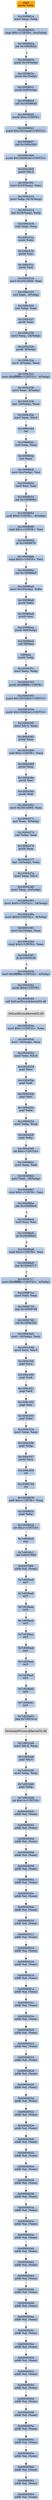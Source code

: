 digraph G {
node[shape=rectangle,style=filled,fillcolor=lightsteelblue,color=lightsteelblue]
bgcolor="transparent"
a0x1000861dpushl_ebp[label="start\npushl %ebp",color="lightgrey",fillcolor="orange"];
a0x1000861emovl_esp_ebp[label="0x1000861e\nmovl %esp, %ebp"];
a0x10008620cmpl_0x1UINT8_0xcebp_[label="0x10008620\ncmpl $0x1<UINT8>, 0xc(%ebp)"];
a0x10008624jne_0x1000862b[label="0x10008624\njne 0x1000862b"];
a0x1000862bpushl_0x10ebp_[label="0x1000862b\npushl 0x10(%ebp)"];
a0x1000862epushl_0xcebp_[label="0x1000862e\npushl 0xc(%ebp)"];
a0x10008631pushl_0x8ebp_[label="0x10008631\npushl 0x8(%ebp)"];
a0x10008634call_0x10008640[label="0x10008634\ncall 0x10008640"];
a0x10008640pushl_0xcUINT8[label="0x10008640\npushl $0xc<UINT8>"];
a0x10008642pushl_0x1001baa8UINT32[label="0x10008642\npushl $0x1001baa8<UINT32>"];
a0x10008647call_0x1000c500[label="0x10008647\ncall 0x1000c500"];
a0x1000c500pushl_0x100082a0UINT32[label="0x1000c500\npushl $0x100082a0<UINT32>"];
a0x1000c505pushl_fs_0[label="0x1000c505\npushl %fs:0"];
a0x1000c50cmovl_0x10esp__eax[label="0x1000c50c\nmovl 0x10(%esp), %eax"];
a0x1000c510movl_ebp_0x10esp_[label="0x1000c510\nmovl %ebp, 0x10(%esp)"];
a0x1000c514leal_0x10esp__ebp[label="0x1000c514\nleal 0x10(%esp), %ebp"];
a0x1000c518subl_eax_esp[label="0x1000c518\nsubl %eax, %esp"];
a0x1000c51apushl_ebx[label="0x1000c51a\npushl %ebx"];
a0x1000c51bpushl_esi[label="0x1000c51b\npushl %esi"];
a0x1000c51cpushl_edi[label="0x1000c51c\npushl %edi"];
a0x1000c51dmovl_0x1001d000_eax[label="0x1000c51d\nmovl 0x1001d000, %eax"];
a0x1000c522xorl_eax__4ebp_[label="0x1000c522\nxorl %eax, -4(%ebp)"];
a0x1000c525xorl_ebp_eax[label="0x1000c525\nxorl %ebp, %eax"];
a0x1000c527pushl_eax[label="0x1000c527\npushl %eax"];
a0x1000c528movl_esp__24ebp_[label="0x1000c528\nmovl %esp, -24(%ebp)"];
a0x1000c52bpushl__8ebp_[label="0x1000c52b\npushl -8(%ebp)"];
a0x1000c52emovl__4ebp__eax[label="0x1000c52e\nmovl -4(%ebp), %eax"];
a0x1000c531movl_0xfffffffeUINT32__4ebp_[label="0x1000c531\nmovl $0xfffffffe<UINT32>, -4(%ebp)"];
a0x1000c538movl_eax__8ebp_[label="0x1000c538\nmovl %eax, -8(%ebp)"];
a0x1000c53bleal__16ebp__eax[label="0x1000c53b\nleal -16(%ebp), %eax"];
a0x1000c53emovl_eax_fs_0[label="0x1000c53e\nmovl %eax, %fs:0"];
a0x1000c544ret[label="0x1000c544\nret"];
a0x1000864cxorl_eax_eax[label="0x1000864c\nxorl %eax, %eax"];
a0x1000864eincl_eax[label="0x1000864e\nincl %eax"];
a0x1000864fmovl_0xcebp__esi[label="0x1000864f\nmovl 0xc(%ebp), %esi"];
a0x10008652testl_esi_esi[label="0x10008652\ntestl %esi, %esi"];
a0x10008654jne_0x10008662[label="0x10008654\njne 0x10008662"];
a0x10008662andl_0x0UINT8__4ebp_[label="0x10008662\nandl $0x0<UINT8>, -4(%ebp)"];
a0x10008666cmpl_0x1UINT8_esi[label="0x10008666\ncmpl $0x1<UINT8>, %esi"];
a0x10008669je_0x10008670[label="0x10008669\nje 0x10008670"];
a0x1000866bcmpl_0x2UINT8_esi[label="0x1000866b\ncmpl $0x2<UINT8>, %esi"];
a0x1000866ejne_0x100086a5[label="0x1000866e\njne 0x100086a5"];
a0x100086a5movl_0x10ebp__ebx[label="0x100086a5\nmovl 0x10(%ebp), %ebx"];
a0x100086a8pushl_ebx[label="0x100086a8\npushl %ebx"];
a0x100086a9pushl_esi[label="0x100086a9\npushl %esi"];
a0x100086aapushl_0x8ebp_[label="0x100086aa\npushl 0x8(%ebp)"];
a0x100086adcall_DllMain[label="0x100086ad\ncall DllMain"];
a0x10004350pushl_ebp[label="DllMain\npushl %ebp"];
a0x10004351movl_esp_ebp[label="0x10004351\nmovl %esp, %ebp"];
a0x10004353pushl_0xfffffffeUINT8[label="0x10004353\npushl $0xfffffffe<UINT8>"];
a0x10004355pushl_0x1001b9c0UINT32[label="0x10004355\npushl $0x1001b9c0<UINT32>"];
a0x1000435apushl_0x100082a0UINT32[label="0x1000435a\npushl $0x100082a0<UINT32>"];
a0x1000435fmovl_fs_0_eax[label="0x1000435f\nmovl %fs:0, %eax"];
a0x10004365pushl_eax[label="0x10004365\npushl %eax"];
a0x10004366subl_0xcUINT8_esp[label="0x10004366\nsubl $0xc<UINT8>, %esp"];
a0x10004369pushl_ebx[label="0x10004369\npushl %ebx"];
a0x1000436apushl_esi[label="0x1000436a\npushl %esi"];
a0x1000436bpushl_edi[label="0x1000436b\npushl %edi"];
a0x1000436cmovl_0x1001d000_eax[label="0x1000436c\nmovl 0x1001d000, %eax"];
a0x10004371xorl_eax__8ebp_[label="0x10004371\nxorl %eax, -8(%ebp)"];
a0x10004374xorl_ebp_eax[label="0x10004374\nxorl %ebp, %eax"];
a0x10004376pushl_eax[label="0x10004376\npushl %eax"];
a0x10004377leal__16ebp__eax[label="0x10004377\nleal -16(%ebp), %eax"];
a0x1000437amovl_eax_fs_0[label="0x1000437a\nmovl %eax, %fs:0"];
a0x10004380movl_esp__24ebp_[label="0x10004380\nmovl %esp, -24(%ebp)"];
a0x10004383movl_0x0UINT32__28ebp_[label="0x10004383\nmovl $0x0<UINT32>, -28(%ebp)"];
a0x1000438amovl_0x0UINT32__4ebp_[label="0x1000438a\nmovl $0x0<UINT32>, -4(%ebp)"];
a0x10004391movl_0xcebp__eax[label="0x10004391\nmovl 0xc(%ebp), %eax"];
a0x10004394cmpl_0x3UINT8_eax[label="0x10004394\ncmpl $0x3<UINT8>, %eax"];
a0x10004397ja_0x1000453b[label="0x10004397\nja 0x1000453b"];
a0x1000453bmovl_0xfffffffeUINT32__4ebp_[label="0x1000453b\nmovl $0xfffffffe<UINT32>, -4(%ebp)"];
a0x10004542pushl_0x0UINT8[label="0x10004542\npushl $0x0<UINT8>"];
a0x10004544call_SetLastError_kernel32_dll[label="0x10004544\ncall SetLastError@kernel32.dll"];
SetLastError_kernel32_dll[label="SetLastError@kernel32.dll",color="lightgrey",fillcolor="lightgrey"];
a0x1000454amovl_0x1UINT32_eax[label="0x1000454a\nmovl $0x1<UINT32>, %eax"];
a0x1000454fmovl__16ebp__ecx[label="0x1000454f\nmovl -16(%ebp), %ecx"];
a0x10004552movl_ecx_fs_0[label="0x10004552\nmovl %ecx, %fs:0"];
a0x10004559popl_ecx[label="0x10004559\npopl %ecx"];
a0x1000455apopl_edi[label="0x1000455a\npopl %edi"];
a0x1000455bpopl_esi[label="0x1000455b\npopl %esi"];
a0x1000455cpopl_ebx[label="0x1000455c\npopl %ebx"];
a0x1000455dmovl_ebp_esp[label="0x1000455d\nmovl %ebp, %esp"];
a0x1000455fpopl_ebp[label="0x1000455f\npopl %ebp"];
a0x10004560ret_0xcUINT16[label="0x10004560\nret $0xc<UINT16>"];
a0x100086b2movl_eax_edi[label="0x100086b2\nmovl %eax, %edi"];
a0x100086b4movl_edi__28ebp_[label="0x100086b4\nmovl %edi, -28(%ebp)"];
a0x100086b7cmpl_0x1UINT8_esi[label="0x100086b7\ncmpl $0x1<UINT8>, %esi"];
a0x100086bajne_0x100086e4[label="0x100086ba\njne 0x100086e4"];
a0x100086e4testl_esi_esi[label="0x100086e4\ntestl %esi, %esi"];
a0x100086e6je_0x100086ed[label="0x100086e6\nje 0x100086ed"];
a0x100086e8cmpl_0x3UINT8_esi[label="0x100086e8\ncmpl $0x3<UINT8>, %esi"];
a0x100086ebjne_0x10008717[label="0x100086eb\njne 0x10008717"];
a0x10008717movl_0xfffffffeUINT32__4ebp_[label="0x10008717\nmovl $0xfffffffe<UINT32>, -4(%ebp)"];
a0x1000871emovl_edi_eax[label="0x1000871e\nmovl %edi, %eax"];
a0x10008720jmp_0x10008748[label="0x10008720\njmp 0x10008748"];
a0x10008748call_0x1000c545[label="0x10008748\ncall 0x1000c545"];
a0x1000c545movl__16ebp__ecx[label="0x1000c545\nmovl -16(%ebp), %ecx"];
a0x1000c548movl_ecx_fs_0[label="0x1000c548\nmovl %ecx, %fs:0"];
a0x1000c54fpopl_ecx[label="0x1000c54f\npopl %ecx"];
a0x1000c550popl_edi[label="0x1000c550\npopl %edi"];
a0x1000c551popl_edi[label="0x1000c551\npopl %edi"];
a0x1000c552popl_esi[label="0x1000c552\npopl %esi"];
a0x1000c553popl_ebx[label="0x1000c553\npopl %ebx"];
a0x1000c554movl_ebp_esp[label="0x1000c554\nmovl %ebp, %esp"];
a0x1000c556popl_ebp[label="0x1000c556\npopl %ebp"];
a0x1000c557pushl_ecx[label="0x1000c557\npushl %ecx"];
a0x1000c558ret[label="0x1000c558\nret"];
a0x1000874dret[label="0x1000874d\nret"];
a0x10008639addl_0xcUINT8_esp[label="0x10008639\naddl $0xc<UINT8>, %esp"];
a0x1000863cpopl_ebp[label="0x1000863c\npopl %ebp"];
a0x1000863dret_0xcUINT16[label="0x1000863d\nret $0xc<UINT16>"];
a0x7c8000c0nop_[label="0x7c8000c0\nnop "];
a0x7c8000c1call_0x63d7f9f4[label="0x7c8000c1\ncall 0x63d7f9f4"];
a0x63d7f9f4addb_al_eax_[label="0x63d7f9f4\naddb %al, (%eax)"];
a0x7c839aa8int3_[label="0x7c839aa8\nint3 "];
a0x7c839aa9int3_[label="0x7c839aa9\nint3 "];
a0x7c839aaaint3_[label="0x7c839aaa\nint3 "];
a0x7c839aabint3_[label="0x7c839aab\nint3 "];
a0x7c839aacint3_[label="0x7c839aac\nint3 "];
a0x7c839aadint3_[label="0x7c839aad\nint3 "];
a0x7c839aaeint3_[label="0x7c839aae\nint3 "];
a0x7c839aafint3_[label="0x7c839aaf\nint3 "];
a0x7c839ab0int3_[label="0x7c839ab0\nint3 "];
a0x7c839ab1int3_[label="0x7c839ab1\nint3 "];
a0x7c839ab2jmp_0x7c801e1a[label="0x7c839ab2\njmp 0x7c801e1a"];
TerminateProcess_kernel32_dll[label="TerminateProcess@kernel32.dll",color="lightgrey",fillcolor="lightgrey"];
a0x7c9032a8movl_fs_0_esp[label="0x7c9032a8\nmovl %fs:0, %esp"];
a0x7c9032afpopl_fs_0[label="0x7c9032af\npopl %fs:0"];
a0x7c9032b6movl_ebp_esp[label="0x7c9032b6\nmovl %ebp, %esp"];
a0x7c9032b8popl_ebp[label="0x7c9032b8\npopl %ebp"];
a0x7c9032b9ret_0x14UINT16[label="0x7c9032b9\nret $0x14<UINT16>"];
a0x00000000addb_al_eax_[label="0x00000000\naddb %al, (%eax)"];
a0x00000002addb_al_eax_[label="0x00000002\naddb %al, (%eax)"];
a0x00000004addb_al_eax_[label="0x00000004\naddb %al, (%eax)"];
a0x00000006addb_al_eax_[label="0x00000006\naddb %al, (%eax)"];
a0x00000008addb_al_eax_[label="0x00000008\naddb %al, (%eax)"];
a0x0000000aaddb_al_eax_[label="0x0000000a\naddb %al, (%eax)"];
a0x0000000caddb_al_eax_[label="0x0000000c\naddb %al, (%eax)"];
a0x0000000eaddb_al_eax_[label="0x0000000e\naddb %al, (%eax)"];
a0x00000010addb_al_eax_[label="0x00000010\naddb %al, (%eax)"];
a0x00000012addb_al_eax_[label="0x00000012\naddb %al, (%eax)"];
a0x00000014addb_al_eax_[label="0x00000014\naddb %al, (%eax)"];
a0x00000016addb_al_eax_[label="0x00000016\naddb %al, (%eax)"];
a0x00000018addb_al_eax_[label="0x00000018\naddb %al, (%eax)"];
a0x0000001aaddb_al_eax_[label="0x0000001a\naddb %al, (%eax)"];
a0x0000001caddb_al_eax_[label="0x0000001c\naddb %al, (%eax)"];
a0x0000001eaddb_al_eax_[label="0x0000001e\naddb %al, (%eax)"];
a0x00000020addb_al_eax_[label="0x00000020\naddb %al, (%eax)"];
a0x00000022addb_al_eax_[label="0x00000022\naddb %al, (%eax)"];
a0x00000024addb_al_eax_[label="0x00000024\naddb %al, (%eax)"];
a0x00000026addb_al_eax_[label="0x00000026\naddb %al, (%eax)"];
a0x00000028addb_al_eax_[label="0x00000028\naddb %al, (%eax)"];
a0x0000002aaddb_al_eax_[label="0x0000002a\naddb %al, (%eax)"];
a0x0000002caddb_al_eax_[label="0x0000002c\naddb %al, (%eax)"];
a0x0000002eaddb_al_eax_[label="0x0000002e\naddb %al, (%eax)"];
a0x00000030addb_al_eax_[label="0x00000030\naddb %al, (%eax)"];
a0x00000032addb_al_eax_[label="0x00000032\naddb %al, (%eax)"];
a0x00000034addb_al_eax_[label="0x00000034\naddb %al, (%eax)"];
a0x00000036addb_al_eax_[label="0x00000036\naddb %al, (%eax)"];
a0x00000038addb_al_eax_[label="0x00000038\naddb %al, (%eax)"];
a0x0000003aaddb_al_eax_[label="0x0000003a\naddb %al, (%eax)"];
a0x0000003caddb_al_eax_[label="0x0000003c\naddb %al, (%eax)"];
a0x0000003eaddb_al_eax_[label="0x0000003e\naddb %al, (%eax)"];
a0x00000040addb_al_eax_[label="0x00000040\naddb %al, (%eax)"];
a0x00000042addb_al_eax_[label="0x00000042\naddb %al, (%eax)"];
a0x00000044addb_al_eax_[label="0x00000044\naddb %al, (%eax)"];
a0x00000046addb_al_eax_[label="0x00000046\naddb %al, (%eax)"];
a0x00000048addb_al_eax_[label="0x00000048\naddb %al, (%eax)"];
a0x0000004aaddb_al_eax_[label="0x0000004a\naddb %al, (%eax)"];
a0x0000004caddb_al_eax_[label="0x0000004c\naddb %al, (%eax)"];
a0x0000004eaddb_al_eax_[label="0x0000004e\naddb %al, (%eax)"];
a0x00000050addb_al_eax_[label="0x00000050\naddb %al, (%eax)"];
a0x00000052addb_al_eax_[label="0x00000052\naddb %al, (%eax)"];
a0x00000054addb_al_eax_[label="0x00000054\naddb %al, (%eax)"];
a0x00000056addb_al_eax_[label="0x00000056\naddb %al, (%eax)"];
a0x00000058addb_al_eax_[label="0x00000058\naddb %al, (%eax)"];
a0x0000005aaddb_al_eax_[label="0x0000005a\naddb %al, (%eax)"];
a0x0000005caddb_al_eax_[label="0x0000005c\naddb %al, (%eax)"];
a0x0000005eaddb_al_eax_[label="0x0000005e\naddb %al, (%eax)"];
a0x00000060addb_al_eax_[label="0x00000060\naddb %al, (%eax)"];
a0x00000062addb_al_eax_[label="0x00000062\naddb %al, (%eax)"];
a0x00000064addb_al_eax_[label="0x00000064\naddb %al, (%eax)"];
a0x1000861dpushl_ebp -> a0x1000861emovl_esp_ebp [color="#000000"];
a0x1000861emovl_esp_ebp -> a0x10008620cmpl_0x1UINT8_0xcebp_ [color="#000000"];
a0x10008620cmpl_0x1UINT8_0xcebp_ -> a0x10008624jne_0x1000862b [color="#000000"];
a0x10008624jne_0x1000862b -> a0x1000862bpushl_0x10ebp_ [color="#000000",label="T"];
a0x1000862bpushl_0x10ebp_ -> a0x1000862epushl_0xcebp_ [color="#000000"];
a0x1000862epushl_0xcebp_ -> a0x10008631pushl_0x8ebp_ [color="#000000"];
a0x10008631pushl_0x8ebp_ -> a0x10008634call_0x10008640 [color="#000000"];
a0x10008634call_0x10008640 -> a0x10008640pushl_0xcUINT8 [color="#000000"];
a0x10008640pushl_0xcUINT8 -> a0x10008642pushl_0x1001baa8UINT32 [color="#000000"];
a0x10008642pushl_0x1001baa8UINT32 -> a0x10008647call_0x1000c500 [color="#000000"];
a0x10008647call_0x1000c500 -> a0x1000c500pushl_0x100082a0UINT32 [color="#000000"];
a0x1000c500pushl_0x100082a0UINT32 -> a0x1000c505pushl_fs_0 [color="#000000"];
a0x1000c505pushl_fs_0 -> a0x1000c50cmovl_0x10esp__eax [color="#000000"];
a0x1000c50cmovl_0x10esp__eax -> a0x1000c510movl_ebp_0x10esp_ [color="#000000"];
a0x1000c510movl_ebp_0x10esp_ -> a0x1000c514leal_0x10esp__ebp [color="#000000"];
a0x1000c514leal_0x10esp__ebp -> a0x1000c518subl_eax_esp [color="#000000"];
a0x1000c518subl_eax_esp -> a0x1000c51apushl_ebx [color="#000000"];
a0x1000c51apushl_ebx -> a0x1000c51bpushl_esi [color="#000000"];
a0x1000c51bpushl_esi -> a0x1000c51cpushl_edi [color="#000000"];
a0x1000c51cpushl_edi -> a0x1000c51dmovl_0x1001d000_eax [color="#000000"];
a0x1000c51dmovl_0x1001d000_eax -> a0x1000c522xorl_eax__4ebp_ [color="#000000"];
a0x1000c522xorl_eax__4ebp_ -> a0x1000c525xorl_ebp_eax [color="#000000"];
a0x1000c525xorl_ebp_eax -> a0x1000c527pushl_eax [color="#000000"];
a0x1000c527pushl_eax -> a0x1000c528movl_esp__24ebp_ [color="#000000"];
a0x1000c528movl_esp__24ebp_ -> a0x1000c52bpushl__8ebp_ [color="#000000"];
a0x1000c52bpushl__8ebp_ -> a0x1000c52emovl__4ebp__eax [color="#000000"];
a0x1000c52emovl__4ebp__eax -> a0x1000c531movl_0xfffffffeUINT32__4ebp_ [color="#000000"];
a0x1000c531movl_0xfffffffeUINT32__4ebp_ -> a0x1000c538movl_eax__8ebp_ [color="#000000"];
a0x1000c538movl_eax__8ebp_ -> a0x1000c53bleal__16ebp__eax [color="#000000"];
a0x1000c53bleal__16ebp__eax -> a0x1000c53emovl_eax_fs_0 [color="#000000"];
a0x1000c53emovl_eax_fs_0 -> a0x1000c544ret [color="#000000"];
a0x1000c544ret -> a0x1000864cxorl_eax_eax [color="#000000"];
a0x1000864cxorl_eax_eax -> a0x1000864eincl_eax [color="#000000"];
a0x1000864eincl_eax -> a0x1000864fmovl_0xcebp__esi [color="#000000"];
a0x1000864fmovl_0xcebp__esi -> a0x10008652testl_esi_esi [color="#000000"];
a0x10008652testl_esi_esi -> a0x10008654jne_0x10008662 [color="#000000"];
a0x10008654jne_0x10008662 -> a0x10008662andl_0x0UINT8__4ebp_ [color="#000000",label="T"];
a0x10008662andl_0x0UINT8__4ebp_ -> a0x10008666cmpl_0x1UINT8_esi [color="#000000"];
a0x10008666cmpl_0x1UINT8_esi -> a0x10008669je_0x10008670 [color="#000000"];
a0x10008669je_0x10008670 -> a0x1000866bcmpl_0x2UINT8_esi [color="#000000",label="F"];
a0x1000866bcmpl_0x2UINT8_esi -> a0x1000866ejne_0x100086a5 [color="#000000"];
a0x1000866ejne_0x100086a5 -> a0x100086a5movl_0x10ebp__ebx [color="#000000",label="T"];
a0x100086a5movl_0x10ebp__ebx -> a0x100086a8pushl_ebx [color="#000000"];
a0x100086a8pushl_ebx -> a0x100086a9pushl_esi [color="#000000"];
a0x100086a9pushl_esi -> a0x100086aapushl_0x8ebp_ [color="#000000"];
a0x100086aapushl_0x8ebp_ -> a0x100086adcall_DllMain [color="#000000"];
a0x100086adcall_DllMain -> a0x10004350pushl_ebp [color="#000000"];
a0x10004350pushl_ebp -> a0x10004351movl_esp_ebp [color="#000000"];
a0x10004351movl_esp_ebp -> a0x10004353pushl_0xfffffffeUINT8 [color="#000000"];
a0x10004353pushl_0xfffffffeUINT8 -> a0x10004355pushl_0x1001b9c0UINT32 [color="#000000"];
a0x10004355pushl_0x1001b9c0UINT32 -> a0x1000435apushl_0x100082a0UINT32 [color="#000000"];
a0x1000435apushl_0x100082a0UINT32 -> a0x1000435fmovl_fs_0_eax [color="#000000"];
a0x1000435fmovl_fs_0_eax -> a0x10004365pushl_eax [color="#000000"];
a0x10004365pushl_eax -> a0x10004366subl_0xcUINT8_esp [color="#000000"];
a0x10004366subl_0xcUINT8_esp -> a0x10004369pushl_ebx [color="#000000"];
a0x10004369pushl_ebx -> a0x1000436apushl_esi [color="#000000"];
a0x1000436apushl_esi -> a0x1000436bpushl_edi [color="#000000"];
a0x1000436bpushl_edi -> a0x1000436cmovl_0x1001d000_eax [color="#000000"];
a0x1000436cmovl_0x1001d000_eax -> a0x10004371xorl_eax__8ebp_ [color="#000000"];
a0x10004371xorl_eax__8ebp_ -> a0x10004374xorl_ebp_eax [color="#000000"];
a0x10004374xorl_ebp_eax -> a0x10004376pushl_eax [color="#000000"];
a0x10004376pushl_eax -> a0x10004377leal__16ebp__eax [color="#000000"];
a0x10004377leal__16ebp__eax -> a0x1000437amovl_eax_fs_0 [color="#000000"];
a0x1000437amovl_eax_fs_0 -> a0x10004380movl_esp__24ebp_ [color="#000000"];
a0x10004380movl_esp__24ebp_ -> a0x10004383movl_0x0UINT32__28ebp_ [color="#000000"];
a0x10004383movl_0x0UINT32__28ebp_ -> a0x1000438amovl_0x0UINT32__4ebp_ [color="#000000"];
a0x1000438amovl_0x0UINT32__4ebp_ -> a0x10004391movl_0xcebp__eax [color="#000000"];
a0x10004391movl_0xcebp__eax -> a0x10004394cmpl_0x3UINT8_eax [color="#000000"];
a0x10004394cmpl_0x3UINT8_eax -> a0x10004397ja_0x1000453b [color="#000000"];
a0x10004397ja_0x1000453b -> a0x1000453bmovl_0xfffffffeUINT32__4ebp_ [color="#000000",label="T"];
a0x1000453bmovl_0xfffffffeUINT32__4ebp_ -> a0x10004542pushl_0x0UINT8 [color="#000000"];
a0x10004542pushl_0x0UINT8 -> a0x10004544call_SetLastError_kernel32_dll [color="#000000"];
a0x10004544call_SetLastError_kernel32_dll -> SetLastError_kernel32_dll [color="#000000"];
SetLastError_kernel32_dll -> a0x1000454amovl_0x1UINT32_eax [color="#000000"];
a0x1000454amovl_0x1UINT32_eax -> a0x1000454fmovl__16ebp__ecx [color="#000000"];
a0x1000454fmovl__16ebp__ecx -> a0x10004552movl_ecx_fs_0 [color="#000000"];
a0x10004552movl_ecx_fs_0 -> a0x10004559popl_ecx [color="#000000"];
a0x10004559popl_ecx -> a0x1000455apopl_edi [color="#000000"];
a0x1000455apopl_edi -> a0x1000455bpopl_esi [color="#000000"];
a0x1000455bpopl_esi -> a0x1000455cpopl_ebx [color="#000000"];
a0x1000455cpopl_ebx -> a0x1000455dmovl_ebp_esp [color="#000000"];
a0x1000455dmovl_ebp_esp -> a0x1000455fpopl_ebp [color="#000000"];
a0x1000455fpopl_ebp -> a0x10004560ret_0xcUINT16 [color="#000000"];
a0x10004560ret_0xcUINT16 -> a0x100086b2movl_eax_edi [color="#000000"];
a0x100086b2movl_eax_edi -> a0x100086b4movl_edi__28ebp_ [color="#000000"];
a0x100086b4movl_edi__28ebp_ -> a0x100086b7cmpl_0x1UINT8_esi [color="#000000"];
a0x100086b7cmpl_0x1UINT8_esi -> a0x100086bajne_0x100086e4 [color="#000000"];
a0x100086bajne_0x100086e4 -> a0x100086e4testl_esi_esi [color="#000000",label="T"];
a0x100086e4testl_esi_esi -> a0x100086e6je_0x100086ed [color="#000000"];
a0x100086e6je_0x100086ed -> a0x100086e8cmpl_0x3UINT8_esi [color="#000000",label="F"];
a0x100086e8cmpl_0x3UINT8_esi -> a0x100086ebjne_0x10008717 [color="#000000"];
a0x100086ebjne_0x10008717 -> a0x10008717movl_0xfffffffeUINT32__4ebp_ [color="#000000",label="T"];
a0x10008717movl_0xfffffffeUINT32__4ebp_ -> a0x1000871emovl_edi_eax [color="#000000"];
a0x1000871emovl_edi_eax -> a0x10008720jmp_0x10008748 [color="#000000"];
a0x10008720jmp_0x10008748 -> a0x10008748call_0x1000c545 [color="#000000"];
a0x10008748call_0x1000c545 -> a0x1000c545movl__16ebp__ecx [color="#000000"];
a0x1000c545movl__16ebp__ecx -> a0x1000c548movl_ecx_fs_0 [color="#000000"];
a0x1000c548movl_ecx_fs_0 -> a0x1000c54fpopl_ecx [color="#000000"];
a0x1000c54fpopl_ecx -> a0x1000c550popl_edi [color="#000000"];
a0x1000c550popl_edi -> a0x1000c551popl_edi [color="#000000"];
a0x1000c551popl_edi -> a0x1000c552popl_esi [color="#000000"];
a0x1000c552popl_esi -> a0x1000c553popl_ebx [color="#000000"];
a0x1000c553popl_ebx -> a0x1000c554movl_ebp_esp [color="#000000"];
a0x1000c554movl_ebp_esp -> a0x1000c556popl_ebp [color="#000000"];
a0x1000c556popl_ebp -> a0x1000c557pushl_ecx [color="#000000"];
a0x1000c557pushl_ecx -> a0x1000c558ret [color="#000000"];
a0x1000c558ret -> a0x1000874dret [color="#000000"];
a0x1000874dret -> a0x10008639addl_0xcUINT8_esp [color="#000000"];
a0x10008639addl_0xcUINT8_esp -> a0x1000863cpopl_ebp [color="#000000"];
a0x1000863cpopl_ebp -> a0x1000863dret_0xcUINT16 [color="#000000"];
a0x1000863dret_0xcUINT16 -> a0x7c8000c0nop_ [color="#000000"];
a0x7c8000c0nop_ -> a0x7c8000c1call_0x63d7f9f4 [color="#000000"];
a0x7c8000c1call_0x63d7f9f4 -> a0x63d7f9f4addb_al_eax_ [color="#000000"];
a0x63d7f9f4addb_al_eax_ -> a0x7c839aa8int3_ [color="#000000"];
a0x7c839aa8int3_ -> a0x7c839aa9int3_ [color="#000000"];
a0x7c839aa9int3_ -> a0x7c839aaaint3_ [color="#000000"];
a0x7c839aaaint3_ -> a0x7c839aabint3_ [color="#000000"];
a0x7c839aabint3_ -> a0x7c839aacint3_ [color="#000000"];
a0x7c839aacint3_ -> a0x7c839aadint3_ [color="#000000"];
a0x7c839aadint3_ -> a0x7c839aaeint3_ [color="#000000"];
a0x7c839aaeint3_ -> a0x7c839aafint3_ [color="#000000"];
a0x7c839aafint3_ -> a0x7c839ab0int3_ [color="#000000"];
a0x7c839ab0int3_ -> a0x7c839ab1int3_ [color="#000000"];
a0x7c839ab1int3_ -> a0x7c839ab2jmp_0x7c801e1a [color="#000000"];
a0x7c839ab2jmp_0x7c801e1a -> TerminateProcess_kernel32_dll [color="#000000"];
TerminateProcess_kernel32_dll -> a0x7c9032a8movl_fs_0_esp [color="#000000"];
a0x7c9032a8movl_fs_0_esp -> a0x7c9032afpopl_fs_0 [color="#000000"];
a0x7c9032afpopl_fs_0 -> a0x7c9032b6movl_ebp_esp [color="#000000"];
a0x7c9032b6movl_ebp_esp -> a0x7c9032b8popl_ebp [color="#000000"];
a0x7c9032b8popl_ebp -> a0x7c9032b9ret_0x14UINT16 [color="#000000"];
a0x7c9032b9ret_0x14UINT16 -> a0x00000000addb_al_eax_ [color="#000000"];
a0x00000000addb_al_eax_ -> a0x00000002addb_al_eax_ [color="#000000"];
a0x00000002addb_al_eax_ -> a0x00000004addb_al_eax_ [color="#000000"];
a0x00000004addb_al_eax_ -> a0x00000006addb_al_eax_ [color="#000000"];
a0x00000006addb_al_eax_ -> a0x00000008addb_al_eax_ [color="#000000"];
a0x00000008addb_al_eax_ -> a0x0000000aaddb_al_eax_ [color="#000000"];
a0x0000000aaddb_al_eax_ -> a0x0000000caddb_al_eax_ [color="#000000"];
a0x0000000caddb_al_eax_ -> a0x0000000eaddb_al_eax_ [color="#000000"];
a0x0000000eaddb_al_eax_ -> a0x00000010addb_al_eax_ [color="#000000"];
a0x00000010addb_al_eax_ -> a0x00000012addb_al_eax_ [color="#000000"];
a0x00000012addb_al_eax_ -> a0x00000014addb_al_eax_ [color="#000000"];
a0x00000014addb_al_eax_ -> a0x00000016addb_al_eax_ [color="#000000"];
a0x00000016addb_al_eax_ -> a0x00000018addb_al_eax_ [color="#000000"];
a0x00000018addb_al_eax_ -> a0x0000001aaddb_al_eax_ [color="#000000"];
a0x0000001aaddb_al_eax_ -> a0x0000001caddb_al_eax_ [color="#000000"];
a0x0000001caddb_al_eax_ -> a0x0000001eaddb_al_eax_ [color="#000000"];
a0x0000001eaddb_al_eax_ -> a0x00000020addb_al_eax_ [color="#000000"];
a0x00000020addb_al_eax_ -> a0x00000022addb_al_eax_ [color="#000000"];
a0x00000022addb_al_eax_ -> a0x00000024addb_al_eax_ [color="#000000"];
a0x00000024addb_al_eax_ -> a0x00000026addb_al_eax_ [color="#000000"];
a0x00000026addb_al_eax_ -> a0x00000028addb_al_eax_ [color="#000000"];
a0x00000028addb_al_eax_ -> a0x0000002aaddb_al_eax_ [color="#000000"];
a0x0000002aaddb_al_eax_ -> a0x0000002caddb_al_eax_ [color="#000000"];
a0x0000002caddb_al_eax_ -> a0x0000002eaddb_al_eax_ [color="#000000"];
a0x0000002eaddb_al_eax_ -> a0x00000030addb_al_eax_ [color="#000000"];
a0x00000030addb_al_eax_ -> a0x00000032addb_al_eax_ [color="#000000"];
a0x00000032addb_al_eax_ -> a0x00000034addb_al_eax_ [color="#000000"];
a0x00000034addb_al_eax_ -> a0x00000036addb_al_eax_ [color="#000000"];
a0x00000036addb_al_eax_ -> a0x00000038addb_al_eax_ [color="#000000"];
a0x00000038addb_al_eax_ -> a0x0000003aaddb_al_eax_ [color="#000000"];
a0x0000003aaddb_al_eax_ -> a0x0000003caddb_al_eax_ [color="#000000"];
a0x0000003caddb_al_eax_ -> a0x0000003eaddb_al_eax_ [color="#000000"];
a0x0000003eaddb_al_eax_ -> a0x00000040addb_al_eax_ [color="#000000"];
a0x00000040addb_al_eax_ -> a0x00000042addb_al_eax_ [color="#000000"];
a0x00000042addb_al_eax_ -> a0x00000044addb_al_eax_ [color="#000000"];
a0x00000044addb_al_eax_ -> a0x00000046addb_al_eax_ [color="#000000"];
a0x00000046addb_al_eax_ -> a0x00000048addb_al_eax_ [color="#000000"];
a0x00000048addb_al_eax_ -> a0x0000004aaddb_al_eax_ [color="#000000"];
a0x0000004aaddb_al_eax_ -> a0x0000004caddb_al_eax_ [color="#000000"];
a0x0000004caddb_al_eax_ -> a0x0000004eaddb_al_eax_ [color="#000000"];
a0x0000004eaddb_al_eax_ -> a0x00000050addb_al_eax_ [color="#000000"];
a0x00000050addb_al_eax_ -> a0x00000052addb_al_eax_ [color="#000000"];
a0x00000052addb_al_eax_ -> a0x00000054addb_al_eax_ [color="#000000"];
a0x00000054addb_al_eax_ -> a0x00000056addb_al_eax_ [color="#000000"];
a0x00000056addb_al_eax_ -> a0x00000058addb_al_eax_ [color="#000000"];
a0x00000058addb_al_eax_ -> a0x0000005aaddb_al_eax_ [color="#000000"];
a0x0000005aaddb_al_eax_ -> a0x0000005caddb_al_eax_ [color="#000000"];
a0x0000005caddb_al_eax_ -> a0x0000005eaddb_al_eax_ [color="#000000"];
a0x0000005eaddb_al_eax_ -> a0x00000060addb_al_eax_ [color="#000000"];
a0x00000060addb_al_eax_ -> a0x00000062addb_al_eax_ [color="#000000"];
a0x00000062addb_al_eax_ -> a0x00000064addb_al_eax_ [color="#000000"];
}
